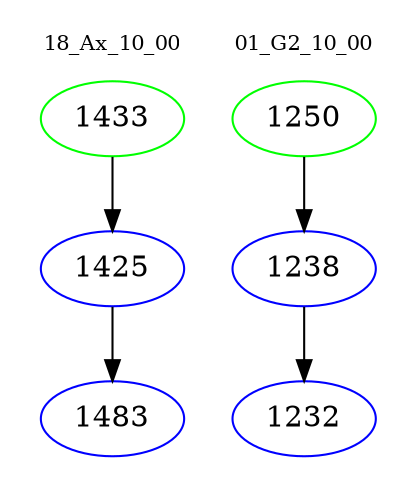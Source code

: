 digraph{
subgraph cluster_0 {
color = white
label = "18_Ax_10_00";
fontsize=10;
T0_1433 [label="1433", color="green"]
T0_1433 -> T0_1425 [color="black"]
T0_1425 [label="1425", color="blue"]
T0_1425 -> T0_1483 [color="black"]
T0_1483 [label="1483", color="blue"]
}
subgraph cluster_1 {
color = white
label = "01_G2_10_00";
fontsize=10;
T1_1250 [label="1250", color="green"]
T1_1250 -> T1_1238 [color="black"]
T1_1238 [label="1238", color="blue"]
T1_1238 -> T1_1232 [color="black"]
T1_1232 [label="1232", color="blue"]
}
}
